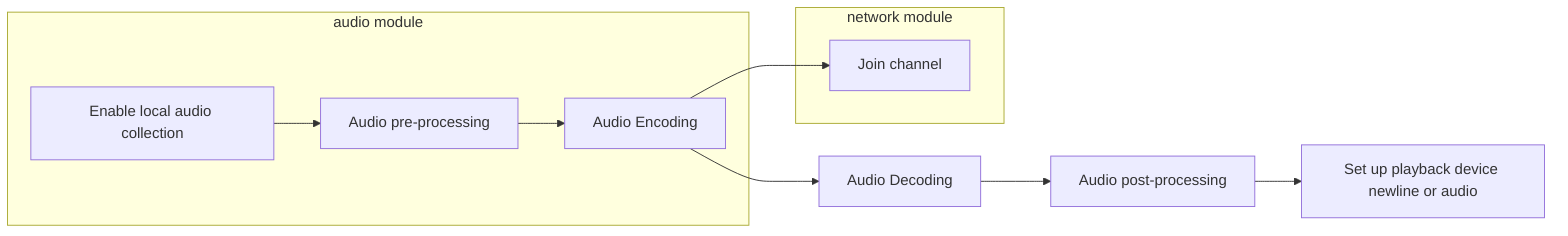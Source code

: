 flowchart LR
    subgraph audio_module ["audio module"]
        direction TB
        A[Enable local audio collection] --> B[Audio pre-processing]
        B --> C[Audio Encoding]
    end
    subgraph network_module ["network module"]
        direction TB
        G[Join channel]
    end
    C -- " " --> G
    C -- " " --> D[Audio Decoding]
    D --> E[Audio post-processing]
    E --> F[Set up playback device newline or audio]